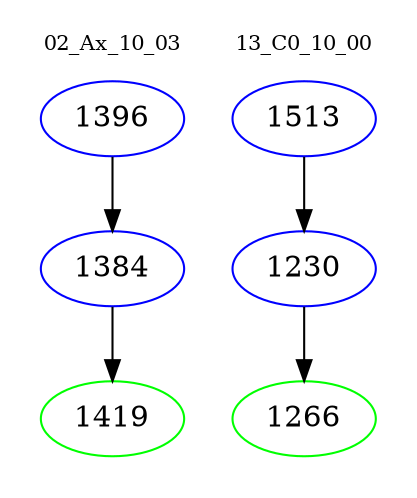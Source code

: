 digraph{
subgraph cluster_0 {
color = white
label = "02_Ax_10_03";
fontsize=10;
T0_1396 [label="1396", color="blue"]
T0_1396 -> T0_1384 [color="black"]
T0_1384 [label="1384", color="blue"]
T0_1384 -> T0_1419 [color="black"]
T0_1419 [label="1419", color="green"]
}
subgraph cluster_1 {
color = white
label = "13_C0_10_00";
fontsize=10;
T1_1513 [label="1513", color="blue"]
T1_1513 -> T1_1230 [color="black"]
T1_1230 [label="1230", color="blue"]
T1_1230 -> T1_1266 [color="black"]
T1_1266 [label="1266", color="green"]
}
}
